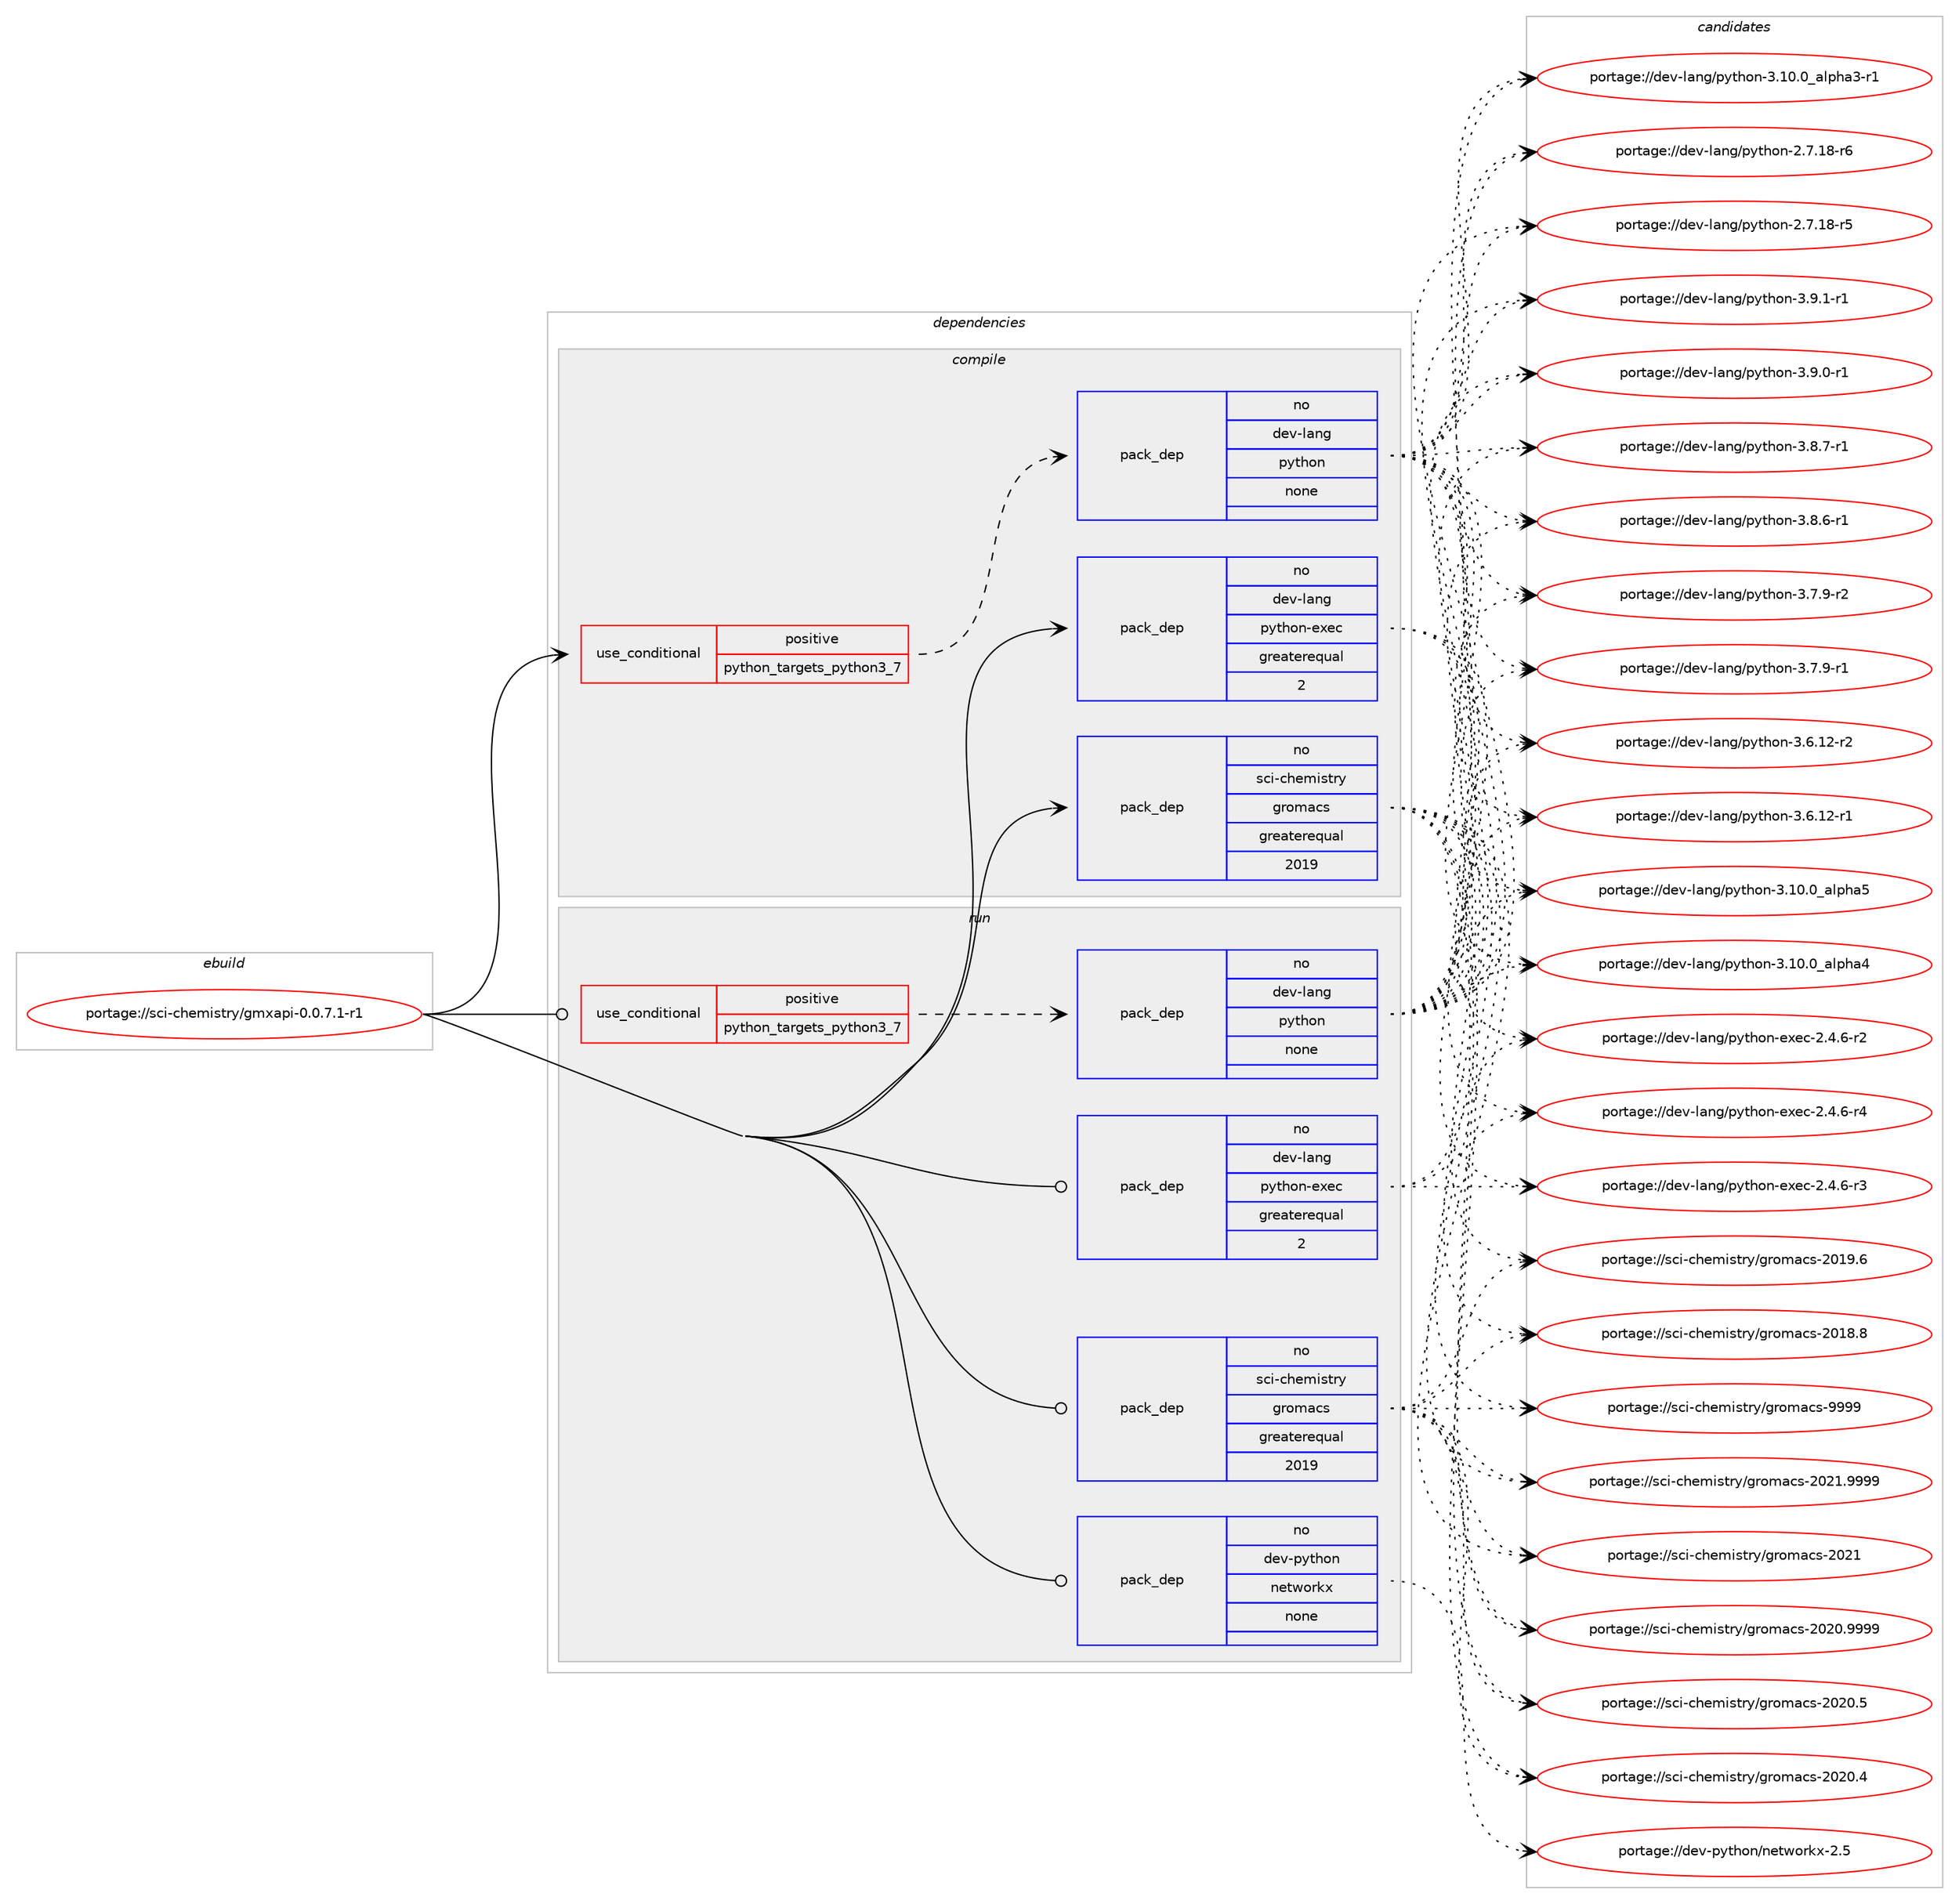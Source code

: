 digraph prolog {

# *************
# Graph options
# *************

newrank=true;
concentrate=true;
compound=true;
graph [rankdir=LR,fontname=Helvetica,fontsize=10,ranksep=1.5];#, ranksep=2.5, nodesep=0.2];
edge  [arrowhead=vee];
node  [fontname=Helvetica,fontsize=10];

# **********
# The ebuild
# **********

subgraph cluster_leftcol {
color=gray;
rank=same;
label=<<i>ebuild</i>>;
id [label="portage://sci-chemistry/gmxapi-0.0.7.1-r1", color=red, width=4, href="../sci-chemistry/gmxapi-0.0.7.1-r1.svg"];
}

# ****************
# The dependencies
# ****************

subgraph cluster_midcol {
color=gray;
label=<<i>dependencies</i>>;
subgraph cluster_compile {
fillcolor="#eeeeee";
style=filled;
label=<<i>compile</i>>;
subgraph cond4659 {
dependency14791 [label=<<TABLE BORDER="0" CELLBORDER="1" CELLSPACING="0" CELLPADDING="4"><TR><TD ROWSPAN="3" CELLPADDING="10">use_conditional</TD></TR><TR><TD>positive</TD></TR><TR><TD>python_targets_python3_7</TD></TR></TABLE>>, shape=none, color=red];
subgraph pack10004 {
dependency14792 [label=<<TABLE BORDER="0" CELLBORDER="1" CELLSPACING="0" CELLPADDING="4" WIDTH="220"><TR><TD ROWSPAN="6" CELLPADDING="30">pack_dep</TD></TR><TR><TD WIDTH="110">no</TD></TR><TR><TD>dev-lang</TD></TR><TR><TD>python</TD></TR><TR><TD>none</TD></TR><TR><TD></TD></TR></TABLE>>, shape=none, color=blue];
}
dependency14791:e -> dependency14792:w [weight=20,style="dashed",arrowhead="vee"];
}
id:e -> dependency14791:w [weight=20,style="solid",arrowhead="vee"];
subgraph pack10005 {
dependency14793 [label=<<TABLE BORDER="0" CELLBORDER="1" CELLSPACING="0" CELLPADDING="4" WIDTH="220"><TR><TD ROWSPAN="6" CELLPADDING="30">pack_dep</TD></TR><TR><TD WIDTH="110">no</TD></TR><TR><TD>dev-lang</TD></TR><TR><TD>python-exec</TD></TR><TR><TD>greaterequal</TD></TR><TR><TD>2</TD></TR></TABLE>>, shape=none, color=blue];
}
id:e -> dependency14793:w [weight=20,style="solid",arrowhead="vee"];
subgraph pack10006 {
dependency14794 [label=<<TABLE BORDER="0" CELLBORDER="1" CELLSPACING="0" CELLPADDING="4" WIDTH="220"><TR><TD ROWSPAN="6" CELLPADDING="30">pack_dep</TD></TR><TR><TD WIDTH="110">no</TD></TR><TR><TD>sci-chemistry</TD></TR><TR><TD>gromacs</TD></TR><TR><TD>greaterequal</TD></TR><TR><TD>2019</TD></TR></TABLE>>, shape=none, color=blue];
}
id:e -> dependency14794:w [weight=20,style="solid",arrowhead="vee"];
}
subgraph cluster_compileandrun {
fillcolor="#eeeeee";
style=filled;
label=<<i>compile and run</i>>;
}
subgraph cluster_run {
fillcolor="#eeeeee";
style=filled;
label=<<i>run</i>>;
subgraph cond4660 {
dependency14795 [label=<<TABLE BORDER="0" CELLBORDER="1" CELLSPACING="0" CELLPADDING="4"><TR><TD ROWSPAN="3" CELLPADDING="10">use_conditional</TD></TR><TR><TD>positive</TD></TR><TR><TD>python_targets_python3_7</TD></TR></TABLE>>, shape=none, color=red];
subgraph pack10007 {
dependency14796 [label=<<TABLE BORDER="0" CELLBORDER="1" CELLSPACING="0" CELLPADDING="4" WIDTH="220"><TR><TD ROWSPAN="6" CELLPADDING="30">pack_dep</TD></TR><TR><TD WIDTH="110">no</TD></TR><TR><TD>dev-lang</TD></TR><TR><TD>python</TD></TR><TR><TD>none</TD></TR><TR><TD></TD></TR></TABLE>>, shape=none, color=blue];
}
dependency14795:e -> dependency14796:w [weight=20,style="dashed",arrowhead="vee"];
}
id:e -> dependency14795:w [weight=20,style="solid",arrowhead="odot"];
subgraph pack10008 {
dependency14797 [label=<<TABLE BORDER="0" CELLBORDER="1" CELLSPACING="0" CELLPADDING="4" WIDTH="220"><TR><TD ROWSPAN="6" CELLPADDING="30">pack_dep</TD></TR><TR><TD WIDTH="110">no</TD></TR><TR><TD>dev-lang</TD></TR><TR><TD>python-exec</TD></TR><TR><TD>greaterequal</TD></TR><TR><TD>2</TD></TR></TABLE>>, shape=none, color=blue];
}
id:e -> dependency14797:w [weight=20,style="solid",arrowhead="odot"];
subgraph pack10009 {
dependency14798 [label=<<TABLE BORDER="0" CELLBORDER="1" CELLSPACING="0" CELLPADDING="4" WIDTH="220"><TR><TD ROWSPAN="6" CELLPADDING="30">pack_dep</TD></TR><TR><TD WIDTH="110">no</TD></TR><TR><TD>dev-python</TD></TR><TR><TD>networkx</TD></TR><TR><TD>none</TD></TR><TR><TD></TD></TR></TABLE>>, shape=none, color=blue];
}
id:e -> dependency14798:w [weight=20,style="solid",arrowhead="odot"];
subgraph pack10010 {
dependency14799 [label=<<TABLE BORDER="0" CELLBORDER="1" CELLSPACING="0" CELLPADDING="4" WIDTH="220"><TR><TD ROWSPAN="6" CELLPADDING="30">pack_dep</TD></TR><TR><TD WIDTH="110">no</TD></TR><TR><TD>sci-chemistry</TD></TR><TR><TD>gromacs</TD></TR><TR><TD>greaterequal</TD></TR><TR><TD>2019</TD></TR></TABLE>>, shape=none, color=blue];
}
id:e -> dependency14799:w [weight=20,style="solid",arrowhead="odot"];
}
}

# **************
# The candidates
# **************

subgraph cluster_choices {
rank=same;
color=gray;
label=<<i>candidates</i>>;

subgraph choice10004 {
color=black;
nodesep=1;
choice1001011184510897110103471121211161041111104551465746494511449 [label="portage://dev-lang/python-3.9.1-r1", color=red, width=4,href="../dev-lang/python-3.9.1-r1.svg"];
choice1001011184510897110103471121211161041111104551465746484511449 [label="portage://dev-lang/python-3.9.0-r1", color=red, width=4,href="../dev-lang/python-3.9.0-r1.svg"];
choice1001011184510897110103471121211161041111104551465646554511449 [label="portage://dev-lang/python-3.8.7-r1", color=red, width=4,href="../dev-lang/python-3.8.7-r1.svg"];
choice1001011184510897110103471121211161041111104551465646544511449 [label="portage://dev-lang/python-3.8.6-r1", color=red, width=4,href="../dev-lang/python-3.8.6-r1.svg"];
choice1001011184510897110103471121211161041111104551465546574511450 [label="portage://dev-lang/python-3.7.9-r2", color=red, width=4,href="../dev-lang/python-3.7.9-r2.svg"];
choice1001011184510897110103471121211161041111104551465546574511449 [label="portage://dev-lang/python-3.7.9-r1", color=red, width=4,href="../dev-lang/python-3.7.9-r1.svg"];
choice100101118451089711010347112121116104111110455146544649504511450 [label="portage://dev-lang/python-3.6.12-r2", color=red, width=4,href="../dev-lang/python-3.6.12-r2.svg"];
choice100101118451089711010347112121116104111110455146544649504511449 [label="portage://dev-lang/python-3.6.12-r1", color=red, width=4,href="../dev-lang/python-3.6.12-r1.svg"];
choice1001011184510897110103471121211161041111104551464948464895971081121049753 [label="portage://dev-lang/python-3.10.0_alpha5", color=red, width=4,href="../dev-lang/python-3.10.0_alpha5.svg"];
choice1001011184510897110103471121211161041111104551464948464895971081121049752 [label="portage://dev-lang/python-3.10.0_alpha4", color=red, width=4,href="../dev-lang/python-3.10.0_alpha4.svg"];
choice10010111845108971101034711212111610411111045514649484648959710811210497514511449 [label="portage://dev-lang/python-3.10.0_alpha3-r1", color=red, width=4,href="../dev-lang/python-3.10.0_alpha3-r1.svg"];
choice100101118451089711010347112121116104111110455046554649564511454 [label="portage://dev-lang/python-2.7.18-r6", color=red, width=4,href="../dev-lang/python-2.7.18-r6.svg"];
choice100101118451089711010347112121116104111110455046554649564511453 [label="portage://dev-lang/python-2.7.18-r5", color=red, width=4,href="../dev-lang/python-2.7.18-r5.svg"];
dependency14792:e -> choice1001011184510897110103471121211161041111104551465746494511449:w [style=dotted,weight="100"];
dependency14792:e -> choice1001011184510897110103471121211161041111104551465746484511449:w [style=dotted,weight="100"];
dependency14792:e -> choice1001011184510897110103471121211161041111104551465646554511449:w [style=dotted,weight="100"];
dependency14792:e -> choice1001011184510897110103471121211161041111104551465646544511449:w [style=dotted,weight="100"];
dependency14792:e -> choice1001011184510897110103471121211161041111104551465546574511450:w [style=dotted,weight="100"];
dependency14792:e -> choice1001011184510897110103471121211161041111104551465546574511449:w [style=dotted,weight="100"];
dependency14792:e -> choice100101118451089711010347112121116104111110455146544649504511450:w [style=dotted,weight="100"];
dependency14792:e -> choice100101118451089711010347112121116104111110455146544649504511449:w [style=dotted,weight="100"];
dependency14792:e -> choice1001011184510897110103471121211161041111104551464948464895971081121049753:w [style=dotted,weight="100"];
dependency14792:e -> choice1001011184510897110103471121211161041111104551464948464895971081121049752:w [style=dotted,weight="100"];
dependency14792:e -> choice10010111845108971101034711212111610411111045514649484648959710811210497514511449:w [style=dotted,weight="100"];
dependency14792:e -> choice100101118451089711010347112121116104111110455046554649564511454:w [style=dotted,weight="100"];
dependency14792:e -> choice100101118451089711010347112121116104111110455046554649564511453:w [style=dotted,weight="100"];
}
subgraph choice10005 {
color=black;
nodesep=1;
choice10010111845108971101034711212111610411111045101120101994550465246544511452 [label="portage://dev-lang/python-exec-2.4.6-r4", color=red, width=4,href="../dev-lang/python-exec-2.4.6-r4.svg"];
choice10010111845108971101034711212111610411111045101120101994550465246544511451 [label="portage://dev-lang/python-exec-2.4.6-r3", color=red, width=4,href="../dev-lang/python-exec-2.4.6-r3.svg"];
choice10010111845108971101034711212111610411111045101120101994550465246544511450 [label="portage://dev-lang/python-exec-2.4.6-r2", color=red, width=4,href="../dev-lang/python-exec-2.4.6-r2.svg"];
dependency14793:e -> choice10010111845108971101034711212111610411111045101120101994550465246544511452:w [style=dotted,weight="100"];
dependency14793:e -> choice10010111845108971101034711212111610411111045101120101994550465246544511451:w [style=dotted,weight="100"];
dependency14793:e -> choice10010111845108971101034711212111610411111045101120101994550465246544511450:w [style=dotted,weight="100"];
}
subgraph choice10006 {
color=black;
nodesep=1;
choice1159910545991041011091051151161141214710311411110997991154557575757 [label="portage://sci-chemistry/gromacs-9999", color=red, width=4,href="../sci-chemistry/gromacs-9999.svg"];
choice11599105459910410110910511511611412147103114111109979911545504850494657575757 [label="portage://sci-chemistry/gromacs-2021.9999", color=red, width=4,href="../sci-chemistry/gromacs-2021.9999.svg"];
choice1159910545991041011091051151161141214710311411110997991154550485049 [label="portage://sci-chemistry/gromacs-2021", color=red, width=4,href="../sci-chemistry/gromacs-2021.svg"];
choice11599105459910410110910511511611412147103114111109979911545504850484657575757 [label="portage://sci-chemistry/gromacs-2020.9999", color=red, width=4,href="../sci-chemistry/gromacs-2020.9999.svg"];
choice11599105459910410110910511511611412147103114111109979911545504850484653 [label="portage://sci-chemistry/gromacs-2020.5", color=red, width=4,href="../sci-chemistry/gromacs-2020.5.svg"];
choice11599105459910410110910511511611412147103114111109979911545504850484652 [label="portage://sci-chemistry/gromacs-2020.4", color=red, width=4,href="../sci-chemistry/gromacs-2020.4.svg"];
choice11599105459910410110910511511611412147103114111109979911545504849574654 [label="portage://sci-chemistry/gromacs-2019.6", color=red, width=4,href="../sci-chemistry/gromacs-2019.6.svg"];
choice11599105459910410110910511511611412147103114111109979911545504849564656 [label="portage://sci-chemistry/gromacs-2018.8", color=red, width=4,href="../sci-chemistry/gromacs-2018.8.svg"];
dependency14794:e -> choice1159910545991041011091051151161141214710311411110997991154557575757:w [style=dotted,weight="100"];
dependency14794:e -> choice11599105459910410110910511511611412147103114111109979911545504850494657575757:w [style=dotted,weight="100"];
dependency14794:e -> choice1159910545991041011091051151161141214710311411110997991154550485049:w [style=dotted,weight="100"];
dependency14794:e -> choice11599105459910410110910511511611412147103114111109979911545504850484657575757:w [style=dotted,weight="100"];
dependency14794:e -> choice11599105459910410110910511511611412147103114111109979911545504850484653:w [style=dotted,weight="100"];
dependency14794:e -> choice11599105459910410110910511511611412147103114111109979911545504850484652:w [style=dotted,weight="100"];
dependency14794:e -> choice11599105459910410110910511511611412147103114111109979911545504849574654:w [style=dotted,weight="100"];
dependency14794:e -> choice11599105459910410110910511511611412147103114111109979911545504849564656:w [style=dotted,weight="100"];
}
subgraph choice10007 {
color=black;
nodesep=1;
choice1001011184510897110103471121211161041111104551465746494511449 [label="portage://dev-lang/python-3.9.1-r1", color=red, width=4,href="../dev-lang/python-3.9.1-r1.svg"];
choice1001011184510897110103471121211161041111104551465746484511449 [label="portage://dev-lang/python-3.9.0-r1", color=red, width=4,href="../dev-lang/python-3.9.0-r1.svg"];
choice1001011184510897110103471121211161041111104551465646554511449 [label="portage://dev-lang/python-3.8.7-r1", color=red, width=4,href="../dev-lang/python-3.8.7-r1.svg"];
choice1001011184510897110103471121211161041111104551465646544511449 [label="portage://dev-lang/python-3.8.6-r1", color=red, width=4,href="../dev-lang/python-3.8.6-r1.svg"];
choice1001011184510897110103471121211161041111104551465546574511450 [label="portage://dev-lang/python-3.7.9-r2", color=red, width=4,href="../dev-lang/python-3.7.9-r2.svg"];
choice1001011184510897110103471121211161041111104551465546574511449 [label="portage://dev-lang/python-3.7.9-r1", color=red, width=4,href="../dev-lang/python-3.7.9-r1.svg"];
choice100101118451089711010347112121116104111110455146544649504511450 [label="portage://dev-lang/python-3.6.12-r2", color=red, width=4,href="../dev-lang/python-3.6.12-r2.svg"];
choice100101118451089711010347112121116104111110455146544649504511449 [label="portage://dev-lang/python-3.6.12-r1", color=red, width=4,href="../dev-lang/python-3.6.12-r1.svg"];
choice1001011184510897110103471121211161041111104551464948464895971081121049753 [label="portage://dev-lang/python-3.10.0_alpha5", color=red, width=4,href="../dev-lang/python-3.10.0_alpha5.svg"];
choice1001011184510897110103471121211161041111104551464948464895971081121049752 [label="portage://dev-lang/python-3.10.0_alpha4", color=red, width=4,href="../dev-lang/python-3.10.0_alpha4.svg"];
choice10010111845108971101034711212111610411111045514649484648959710811210497514511449 [label="portage://dev-lang/python-3.10.0_alpha3-r1", color=red, width=4,href="../dev-lang/python-3.10.0_alpha3-r1.svg"];
choice100101118451089711010347112121116104111110455046554649564511454 [label="portage://dev-lang/python-2.7.18-r6", color=red, width=4,href="../dev-lang/python-2.7.18-r6.svg"];
choice100101118451089711010347112121116104111110455046554649564511453 [label="portage://dev-lang/python-2.7.18-r5", color=red, width=4,href="../dev-lang/python-2.7.18-r5.svg"];
dependency14796:e -> choice1001011184510897110103471121211161041111104551465746494511449:w [style=dotted,weight="100"];
dependency14796:e -> choice1001011184510897110103471121211161041111104551465746484511449:w [style=dotted,weight="100"];
dependency14796:e -> choice1001011184510897110103471121211161041111104551465646554511449:w [style=dotted,weight="100"];
dependency14796:e -> choice1001011184510897110103471121211161041111104551465646544511449:w [style=dotted,weight="100"];
dependency14796:e -> choice1001011184510897110103471121211161041111104551465546574511450:w [style=dotted,weight="100"];
dependency14796:e -> choice1001011184510897110103471121211161041111104551465546574511449:w [style=dotted,weight="100"];
dependency14796:e -> choice100101118451089711010347112121116104111110455146544649504511450:w [style=dotted,weight="100"];
dependency14796:e -> choice100101118451089711010347112121116104111110455146544649504511449:w [style=dotted,weight="100"];
dependency14796:e -> choice1001011184510897110103471121211161041111104551464948464895971081121049753:w [style=dotted,weight="100"];
dependency14796:e -> choice1001011184510897110103471121211161041111104551464948464895971081121049752:w [style=dotted,weight="100"];
dependency14796:e -> choice10010111845108971101034711212111610411111045514649484648959710811210497514511449:w [style=dotted,weight="100"];
dependency14796:e -> choice100101118451089711010347112121116104111110455046554649564511454:w [style=dotted,weight="100"];
dependency14796:e -> choice100101118451089711010347112121116104111110455046554649564511453:w [style=dotted,weight="100"];
}
subgraph choice10008 {
color=black;
nodesep=1;
choice10010111845108971101034711212111610411111045101120101994550465246544511452 [label="portage://dev-lang/python-exec-2.4.6-r4", color=red, width=4,href="../dev-lang/python-exec-2.4.6-r4.svg"];
choice10010111845108971101034711212111610411111045101120101994550465246544511451 [label="portage://dev-lang/python-exec-2.4.6-r3", color=red, width=4,href="../dev-lang/python-exec-2.4.6-r3.svg"];
choice10010111845108971101034711212111610411111045101120101994550465246544511450 [label="portage://dev-lang/python-exec-2.4.6-r2", color=red, width=4,href="../dev-lang/python-exec-2.4.6-r2.svg"];
dependency14797:e -> choice10010111845108971101034711212111610411111045101120101994550465246544511452:w [style=dotted,weight="100"];
dependency14797:e -> choice10010111845108971101034711212111610411111045101120101994550465246544511451:w [style=dotted,weight="100"];
dependency14797:e -> choice10010111845108971101034711212111610411111045101120101994550465246544511450:w [style=dotted,weight="100"];
}
subgraph choice10009 {
color=black;
nodesep=1;
choice100101118451121211161041111104711010111611911111410712045504653 [label="portage://dev-python/networkx-2.5", color=red, width=4,href="../dev-python/networkx-2.5.svg"];
dependency14798:e -> choice100101118451121211161041111104711010111611911111410712045504653:w [style=dotted,weight="100"];
}
subgraph choice10010 {
color=black;
nodesep=1;
choice1159910545991041011091051151161141214710311411110997991154557575757 [label="portage://sci-chemistry/gromacs-9999", color=red, width=4,href="../sci-chemistry/gromacs-9999.svg"];
choice11599105459910410110910511511611412147103114111109979911545504850494657575757 [label="portage://sci-chemistry/gromacs-2021.9999", color=red, width=4,href="../sci-chemistry/gromacs-2021.9999.svg"];
choice1159910545991041011091051151161141214710311411110997991154550485049 [label="portage://sci-chemistry/gromacs-2021", color=red, width=4,href="../sci-chemistry/gromacs-2021.svg"];
choice11599105459910410110910511511611412147103114111109979911545504850484657575757 [label="portage://sci-chemistry/gromacs-2020.9999", color=red, width=4,href="../sci-chemistry/gromacs-2020.9999.svg"];
choice11599105459910410110910511511611412147103114111109979911545504850484653 [label="portage://sci-chemistry/gromacs-2020.5", color=red, width=4,href="../sci-chemistry/gromacs-2020.5.svg"];
choice11599105459910410110910511511611412147103114111109979911545504850484652 [label="portage://sci-chemistry/gromacs-2020.4", color=red, width=4,href="../sci-chemistry/gromacs-2020.4.svg"];
choice11599105459910410110910511511611412147103114111109979911545504849574654 [label="portage://sci-chemistry/gromacs-2019.6", color=red, width=4,href="../sci-chemistry/gromacs-2019.6.svg"];
choice11599105459910410110910511511611412147103114111109979911545504849564656 [label="portage://sci-chemistry/gromacs-2018.8", color=red, width=4,href="../sci-chemistry/gromacs-2018.8.svg"];
dependency14799:e -> choice1159910545991041011091051151161141214710311411110997991154557575757:w [style=dotted,weight="100"];
dependency14799:e -> choice11599105459910410110910511511611412147103114111109979911545504850494657575757:w [style=dotted,weight="100"];
dependency14799:e -> choice1159910545991041011091051151161141214710311411110997991154550485049:w [style=dotted,weight="100"];
dependency14799:e -> choice11599105459910410110910511511611412147103114111109979911545504850484657575757:w [style=dotted,weight="100"];
dependency14799:e -> choice11599105459910410110910511511611412147103114111109979911545504850484653:w [style=dotted,weight="100"];
dependency14799:e -> choice11599105459910410110910511511611412147103114111109979911545504850484652:w [style=dotted,weight="100"];
dependency14799:e -> choice11599105459910410110910511511611412147103114111109979911545504849574654:w [style=dotted,weight="100"];
dependency14799:e -> choice11599105459910410110910511511611412147103114111109979911545504849564656:w [style=dotted,weight="100"];
}
}

}
